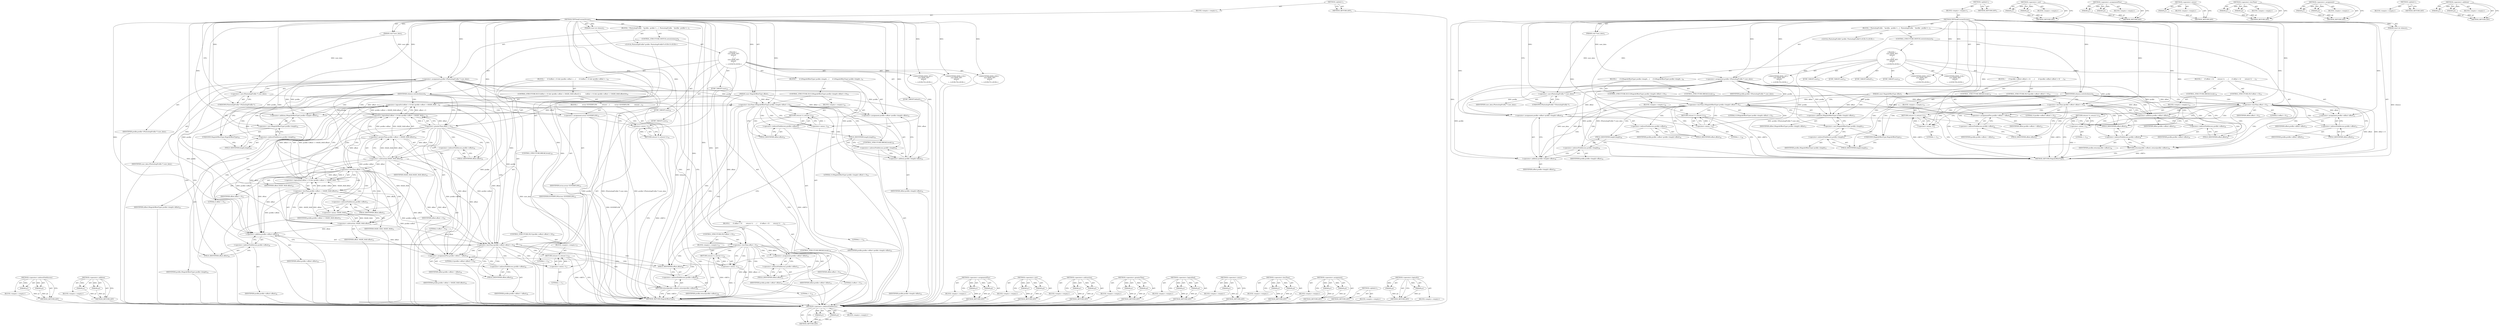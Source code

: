 digraph "&lt;operator&gt;.logicalOr" {
vulnerable_134 [label=<(METHOD,&lt;operator&gt;.indirectFieldAccess)>];
vulnerable_135 [label=<(PARAM,p1)>];
vulnerable_136 [label=<(PARAM,p2)>];
vulnerable_137 [label=<(BLOCK,&lt;empty&gt;,&lt;empty&gt;)>];
vulnerable_138 [label=<(METHOD_RETURN,ANY)>];
vulnerable_6 [label=<(METHOD,&lt;global&gt;)<SUB>1</SUB>>];
vulnerable_7 [label=<(BLOCK,&lt;empty&gt;,&lt;empty&gt;)<SUB>1</SUB>>];
vulnerable_8 [label=<(METHOD,TIFFSeekCustomStream)<SUB>1</SUB>>];
vulnerable_9 [label=<(PARAM,const MagickOffsetType offset)<SUB>1</SUB>>];
vulnerable_10 [label=<(PARAM,const int whence)<SUB>2</SUB>>];
vulnerable_11 [label=<(PARAM,void *user_data)<SUB>2</SUB>>];
vulnerable_12 [label=<(BLOCK,{
  PhotoshopProfile
    *profile;

  profile=(...,{
  PhotoshopProfile
    *profile;

  profile=(...)<SUB>3</SUB>>];
vulnerable_13 [label="<(LOCAL,PhotoshopProfile* profile: PhotoshopProfile*)<SUB>5</SUB>>"];
vulnerable_14 [label=<(&lt;operator&gt;.assignment,profile=(PhotoshopProfile *) user_data)<SUB>7</SUB>>];
vulnerable_15 [label=<(IDENTIFIER,profile,profile=(PhotoshopProfile *) user_data)<SUB>7</SUB>>];
vulnerable_16 [label=<(&lt;operator&gt;.cast,(PhotoshopProfile *) user_data)<SUB>7</SUB>>];
vulnerable_17 [label=<(UNKNOWN,PhotoshopProfile *,PhotoshopProfile *)<SUB>7</SUB>>];
vulnerable_18 [label=<(IDENTIFIER,user_data,(PhotoshopProfile *) user_data)<SUB>7</SUB>>];
vulnerable_19 [label=<(CONTROL_STRUCTURE,SWITCH,switch(whence))<SUB>8</SUB>>];
vulnerable_20 [label=<(IDENTIFIER,whence,switch(whence))<SUB>8</SUB>>];
vulnerable_21 [label="<(BLOCK,{
    case SEEK_SET:
    default:
    {
      i...,{
    case SEEK_SET:
    default:
    {
      i...)<SUB>9</SUB>>"];
vulnerable_22 [label=<(JUMP_TARGET,case)<SUB>10</SUB>>];
vulnerable_23 [label="<(IDENTIFIER,SEEK_SET,{
    case SEEK_SET:
    default:
    {
      i...)<SUB>10</SUB>>"];
vulnerable_24 [label=<(JUMP_TARGET,default)<SUB>11</SUB>>];
vulnerable_25 [label=<(BLOCK,{
      if (offset &lt; 0)
        return(-1);
   ...,{
      if (offset &lt; 0)
        return(-1);
   ...)<SUB>12</SUB>>];
vulnerable_26 [label=<(CONTROL_STRUCTURE,IF,if (offset &lt; 0))<SUB>13</SUB>>];
vulnerable_27 [label=<(&lt;operator&gt;.lessThan,offset &lt; 0)<SUB>13</SUB>>];
vulnerable_28 [label=<(IDENTIFIER,offset,offset &lt; 0)<SUB>13</SUB>>];
vulnerable_29 [label=<(LITERAL,0,offset &lt; 0)<SUB>13</SUB>>];
vulnerable_30 [label=<(BLOCK,&lt;empty&gt;,&lt;empty&gt;)<SUB>14</SUB>>];
vulnerable_31 [label=<(RETURN,return(-1);,return(-1);)<SUB>14</SUB>>];
vulnerable_32 [label=<(&lt;operator&gt;.minus,-1)<SUB>14</SUB>>];
vulnerable_33 [label=<(LITERAL,1,-1)<SUB>14</SUB>>];
vulnerable_34 [label=<(&lt;operator&gt;.assignment,profile-&gt;offset=offset)<SUB>15</SUB>>];
vulnerable_35 [label=<(&lt;operator&gt;.indirectFieldAccess,profile-&gt;offset)<SUB>15</SUB>>];
vulnerable_36 [label=<(IDENTIFIER,profile,profile-&gt;offset=offset)<SUB>15</SUB>>];
vulnerable_37 [label=<(FIELD_IDENTIFIER,offset,offset)<SUB>15</SUB>>];
vulnerable_38 [label=<(IDENTIFIER,offset,profile-&gt;offset=offset)<SUB>15</SUB>>];
vulnerable_39 [label=<(CONTROL_STRUCTURE,BREAK,break;)<SUB>16</SUB>>];
vulnerable_40 [label=<(JUMP_TARGET,case)<SUB>18</SUB>>];
vulnerable_41 [label="<(IDENTIFIER,SEEK_CUR,{
    case SEEK_SET:
    default:
    {
      i...)<SUB>18</SUB>>"];
vulnerable_42 [label=<(BLOCK,{
       if ((profile-&gt;offset+offset) &lt; 0)
    ...,{
       if ((profile-&gt;offset+offset) &lt; 0)
    ...)<SUB>19</SUB>>];
vulnerable_43 [label=<(CONTROL_STRUCTURE,IF,if ((profile-&gt;offset+offset) &lt; 0))<SUB>20</SUB>>];
vulnerable_44 [label=<(&lt;operator&gt;.lessThan,(profile-&gt;offset+offset) &lt; 0)<SUB>20</SUB>>];
vulnerable_45 [label=<(&lt;operator&gt;.addition,profile-&gt;offset+offset)<SUB>20</SUB>>];
vulnerable_46 [label=<(&lt;operator&gt;.indirectFieldAccess,profile-&gt;offset)<SUB>20</SUB>>];
vulnerable_47 [label=<(IDENTIFIER,profile,profile-&gt;offset+offset)<SUB>20</SUB>>];
vulnerable_48 [label=<(FIELD_IDENTIFIER,offset,offset)<SUB>20</SUB>>];
vulnerable_49 [label=<(IDENTIFIER,offset,profile-&gt;offset+offset)<SUB>20</SUB>>];
vulnerable_50 [label=<(LITERAL,0,(profile-&gt;offset+offset) &lt; 0)<SUB>20</SUB>>];
vulnerable_51 [label=<(BLOCK,&lt;empty&gt;,&lt;empty&gt;)<SUB>21</SUB>>];
vulnerable_52 [label=<(RETURN,return(-1);,return(-1);)<SUB>21</SUB>>];
vulnerable_53 [label=<(&lt;operator&gt;.minus,-1)<SUB>21</SUB>>];
vulnerable_54 [label=<(LITERAL,1,-1)<SUB>21</SUB>>];
vulnerable_55 [label=<(&lt;operator&gt;.assignmentPlus,profile-&gt;offset+=offset)<SUB>22</SUB>>];
vulnerable_56 [label=<(&lt;operator&gt;.indirectFieldAccess,profile-&gt;offset)<SUB>22</SUB>>];
vulnerable_57 [label=<(IDENTIFIER,profile,profile-&gt;offset+=offset)<SUB>22</SUB>>];
vulnerable_58 [label=<(FIELD_IDENTIFIER,offset,offset)<SUB>22</SUB>>];
vulnerable_59 [label=<(IDENTIFIER,offset,profile-&gt;offset+=offset)<SUB>22</SUB>>];
vulnerable_60 [label=<(CONTROL_STRUCTURE,BREAK,break;)<SUB>23</SUB>>];
vulnerable_61 [label=<(JUMP_TARGET,case)<SUB>25</SUB>>];
vulnerable_62 [label="<(IDENTIFIER,SEEK_END,{
    case SEEK_SET:
    default:
    {
      i...)<SUB>25</SUB>>"];
vulnerable_63 [label=<(BLOCK,{
      if (((MagickOffsetType) profile-&gt;length...,{
      if (((MagickOffsetType) profile-&gt;length...)<SUB>26</SUB>>];
vulnerable_64 [label=<(CONTROL_STRUCTURE,IF,if (((MagickOffsetType) profile-&gt;length+offset) &lt; 0))<SUB>27</SUB>>];
vulnerable_65 [label=<(&lt;operator&gt;.lessThan,((MagickOffsetType) profile-&gt;length+offset) &lt; 0)<SUB>27</SUB>>];
vulnerable_66 [label=<(&lt;operator&gt;.addition,(MagickOffsetType) profile-&gt;length+offset)<SUB>27</SUB>>];
vulnerable_67 [label=<(&lt;operator&gt;.cast,(MagickOffsetType) profile-&gt;length)<SUB>27</SUB>>];
vulnerable_68 [label=<(UNKNOWN,MagickOffsetType,MagickOffsetType)<SUB>27</SUB>>];
vulnerable_69 [label=<(&lt;operator&gt;.indirectFieldAccess,profile-&gt;length)<SUB>27</SUB>>];
vulnerable_70 [label=<(IDENTIFIER,profile,(MagickOffsetType) profile-&gt;length)<SUB>27</SUB>>];
vulnerable_71 [label=<(FIELD_IDENTIFIER,length,length)<SUB>27</SUB>>];
vulnerable_72 [label=<(IDENTIFIER,offset,(MagickOffsetType) profile-&gt;length+offset)<SUB>27</SUB>>];
vulnerable_73 [label=<(LITERAL,0,((MagickOffsetType) profile-&gt;length+offset) &lt; 0)<SUB>27</SUB>>];
vulnerable_74 [label=<(BLOCK,&lt;empty&gt;,&lt;empty&gt;)<SUB>28</SUB>>];
vulnerable_75 [label=<(RETURN,return(-1);,return(-1);)<SUB>28</SUB>>];
vulnerable_76 [label=<(&lt;operator&gt;.minus,-1)<SUB>28</SUB>>];
vulnerable_77 [label=<(LITERAL,1,-1)<SUB>28</SUB>>];
vulnerable_78 [label=<(&lt;operator&gt;.assignment,profile-&gt;offset=profile-&gt;length+offset)<SUB>29</SUB>>];
vulnerable_79 [label=<(&lt;operator&gt;.indirectFieldAccess,profile-&gt;offset)<SUB>29</SUB>>];
vulnerable_80 [label=<(IDENTIFIER,profile,profile-&gt;offset=profile-&gt;length+offset)<SUB>29</SUB>>];
vulnerable_81 [label=<(FIELD_IDENTIFIER,offset,offset)<SUB>29</SUB>>];
vulnerable_82 [label=<(&lt;operator&gt;.addition,profile-&gt;length+offset)<SUB>29</SUB>>];
vulnerable_83 [label=<(&lt;operator&gt;.indirectFieldAccess,profile-&gt;length)<SUB>29</SUB>>];
vulnerable_84 [label=<(IDENTIFIER,profile,profile-&gt;length+offset)<SUB>29</SUB>>];
vulnerable_85 [label=<(FIELD_IDENTIFIER,length,length)<SUB>29</SUB>>];
vulnerable_86 [label=<(IDENTIFIER,offset,profile-&gt;length+offset)<SUB>29</SUB>>];
vulnerable_87 [label=<(CONTROL_STRUCTURE,BREAK,break;)<SUB>30</SUB>>];
vulnerable_88 [label=<(RETURN,return(profile-&gt;offset);,return(profile-&gt;offset);)<SUB>34</SUB>>];
vulnerable_89 [label=<(&lt;operator&gt;.indirectFieldAccess,profile-&gt;offset)<SUB>34</SUB>>];
vulnerable_90 [label=<(IDENTIFIER,profile,return(profile-&gt;offset);)<SUB>34</SUB>>];
vulnerable_91 [label=<(FIELD_IDENTIFIER,offset,offset)<SUB>34</SUB>>];
vulnerable_92 [label=<(METHOD_RETURN,MagickOffsetType)<SUB>1</SUB>>];
vulnerable_94 [label=<(METHOD_RETURN,ANY)<SUB>1</SUB>>];
vulnerable_120 [label=<(METHOD,&lt;operator&gt;.cast)>];
vulnerable_121 [label=<(PARAM,p1)>];
vulnerable_122 [label=<(PARAM,p2)>];
vulnerable_123 [label=<(BLOCK,&lt;empty&gt;,&lt;empty&gt;)>];
vulnerable_124 [label=<(METHOD_RETURN,ANY)>];
vulnerable_144 [label=<(METHOD,&lt;operator&gt;.assignmentPlus)>];
vulnerable_145 [label=<(PARAM,p1)>];
vulnerable_146 [label=<(PARAM,p2)>];
vulnerable_147 [label=<(BLOCK,&lt;empty&gt;,&lt;empty&gt;)>];
vulnerable_148 [label=<(METHOD_RETURN,ANY)>];
vulnerable_130 [label=<(METHOD,&lt;operator&gt;.minus)>];
vulnerable_131 [label=<(PARAM,p1)>];
vulnerable_132 [label=<(BLOCK,&lt;empty&gt;,&lt;empty&gt;)>];
vulnerable_133 [label=<(METHOD_RETURN,ANY)>];
vulnerable_125 [label=<(METHOD,&lt;operator&gt;.lessThan)>];
vulnerable_126 [label=<(PARAM,p1)>];
vulnerable_127 [label=<(PARAM,p2)>];
vulnerable_128 [label=<(BLOCK,&lt;empty&gt;,&lt;empty&gt;)>];
vulnerable_129 [label=<(METHOD_RETURN,ANY)>];
vulnerable_115 [label=<(METHOD,&lt;operator&gt;.assignment)>];
vulnerable_116 [label=<(PARAM,p1)>];
vulnerable_117 [label=<(PARAM,p2)>];
vulnerable_118 [label=<(BLOCK,&lt;empty&gt;,&lt;empty&gt;)>];
vulnerable_119 [label=<(METHOD_RETURN,ANY)>];
vulnerable_109 [label=<(METHOD,&lt;global&gt;)<SUB>1</SUB>>];
vulnerable_110 [label=<(BLOCK,&lt;empty&gt;,&lt;empty&gt;)>];
vulnerable_111 [label=<(METHOD_RETURN,ANY)>];
vulnerable_139 [label=<(METHOD,&lt;operator&gt;.addition)>];
vulnerable_140 [label=<(PARAM,p1)>];
vulnerable_141 [label=<(PARAM,p2)>];
vulnerable_142 [label=<(BLOCK,&lt;empty&gt;,&lt;empty&gt;)>];
vulnerable_143 [label=<(METHOD_RETURN,ANY)>];
fixed_166 [label=<(METHOD,&lt;operator&gt;.indirectFieldAccess)>];
fixed_167 [label=<(PARAM,p1)>];
fixed_168 [label=<(PARAM,p2)>];
fixed_169 [label=<(BLOCK,&lt;empty&gt;,&lt;empty&gt;)>];
fixed_170 [label=<(METHOD_RETURN,ANY)>];
fixed_191 [label=<(METHOD,&lt;operator&gt;.addition)>];
fixed_192 [label=<(PARAM,p1)>];
fixed_193 [label=<(PARAM,p2)>];
fixed_194 [label=<(BLOCK,&lt;empty&gt;,&lt;empty&gt;)>];
fixed_195 [label=<(METHOD_RETURN,ANY)>];
fixed_6 [label=<(METHOD,&lt;global&gt;)<SUB>1</SUB>>];
fixed_7 [label=<(BLOCK,&lt;empty&gt;,&lt;empty&gt;)<SUB>1</SUB>>];
fixed_8 [label=<(METHOD,TIFFSeekCustomStream)<SUB>1</SUB>>];
fixed_9 [label=<(PARAM,const MagickOffsetType offset)<SUB>1</SUB>>];
fixed_10 [label=<(PARAM,const int whence)<SUB>2</SUB>>];
fixed_11 [label=<(PARAM,void *user_data)<SUB>2</SUB>>];
fixed_12 [label=<(BLOCK,{
  PhotoshopProfile
    *profile;

  profile=(...,{
  PhotoshopProfile
    *profile;

  profile=(...)<SUB>3</SUB>>];
fixed_13 [label="<(LOCAL,PhotoshopProfile* profile: PhotoshopProfile*)<SUB>5</SUB>>"];
fixed_14 [label=<(&lt;operator&gt;.assignment,profile=(PhotoshopProfile *) user_data)<SUB>7</SUB>>];
fixed_15 [label=<(IDENTIFIER,profile,profile=(PhotoshopProfile *) user_data)<SUB>7</SUB>>];
fixed_16 [label=<(&lt;operator&gt;.cast,(PhotoshopProfile *) user_data)<SUB>7</SUB>>];
fixed_17 [label=<(UNKNOWN,PhotoshopProfile *,PhotoshopProfile *)<SUB>7</SUB>>];
fixed_18 [label=<(IDENTIFIER,user_data,(PhotoshopProfile *) user_data)<SUB>7</SUB>>];
fixed_19 [label=<(CONTROL_STRUCTURE,SWITCH,switch(whence))<SUB>8</SUB>>];
fixed_20 [label=<(IDENTIFIER,whence,switch(whence))<SUB>8</SUB>>];
fixed_21 [label="<(BLOCK,{
    case SEEK_SET:
    default:
    {
      i...,{
    case SEEK_SET:
    default:
    {
      i...)<SUB>9</SUB>>"];
fixed_22 [label=<(JUMP_TARGET,case)<SUB>10</SUB>>];
fixed_23 [label="<(IDENTIFIER,SEEK_SET,{
    case SEEK_SET:
    default:
    {
      i...)<SUB>10</SUB>>"];
fixed_24 [label=<(JUMP_TARGET,default)<SUB>11</SUB>>];
fixed_25 [label=<(BLOCK,{
      if (offset &lt; 0)
        return(-1);
   ...,{
      if (offset &lt; 0)
        return(-1);
   ...)<SUB>12</SUB>>];
fixed_26 [label=<(CONTROL_STRUCTURE,IF,if (offset &lt; 0))<SUB>13</SUB>>];
fixed_27 [label=<(&lt;operator&gt;.lessThan,offset &lt; 0)<SUB>13</SUB>>];
fixed_28 [label=<(IDENTIFIER,offset,offset &lt; 0)<SUB>13</SUB>>];
fixed_29 [label=<(LITERAL,0,offset &lt; 0)<SUB>13</SUB>>];
fixed_30 [label=<(BLOCK,&lt;empty&gt;,&lt;empty&gt;)<SUB>14</SUB>>];
fixed_31 [label=<(RETURN,return(-1);,return(-1);)<SUB>14</SUB>>];
fixed_32 [label=<(&lt;operator&gt;.minus,-1)<SUB>14</SUB>>];
fixed_33 [label=<(LITERAL,1,-1)<SUB>14</SUB>>];
fixed_34 [label=<(&lt;operator&gt;.assignment,profile-&gt;offset=offset)<SUB>15</SUB>>];
fixed_35 [label=<(&lt;operator&gt;.indirectFieldAccess,profile-&gt;offset)<SUB>15</SUB>>];
fixed_36 [label=<(IDENTIFIER,profile,profile-&gt;offset=offset)<SUB>15</SUB>>];
fixed_37 [label=<(FIELD_IDENTIFIER,offset,offset)<SUB>15</SUB>>];
fixed_38 [label=<(IDENTIFIER,offset,profile-&gt;offset=offset)<SUB>15</SUB>>];
fixed_39 [label=<(CONTROL_STRUCTURE,BREAK,break;)<SUB>16</SUB>>];
fixed_40 [label=<(JUMP_TARGET,case)<SUB>18</SUB>>];
fixed_41 [label="<(IDENTIFIER,SEEK_CUR,{
    case SEEK_SET:
    default:
    {
      i...)<SUB>18</SUB>>"];
fixed_42 [label=<(BLOCK,{
      if (((offset &gt; 0) &amp;&amp; (profile-&gt;offset &gt;...,{
      if (((offset &gt; 0) &amp;&amp; (profile-&gt;offset &gt;...)<SUB>19</SUB>>];
fixed_43 [label=<(CONTROL_STRUCTURE,IF,if (((offset &gt; 0) &amp;&amp; (profile-&gt;offset &gt; (SSIZE_MAX-offset))) ||
          ((offset &lt; 0) &amp;&amp; (profile-&gt;offset &lt; (-SSIZE_MAX-offset)))))<SUB>20</SUB>>];
fixed_44 [label=<(&lt;operator&gt;.logicalOr,((offset &gt; 0) &amp;&amp; (profile-&gt;offset &gt; (SSIZE_MAX-...)<SUB>20</SUB>>];
fixed_45 [label=<(&lt;operator&gt;.logicalAnd,(offset &gt; 0) &amp;&amp; (profile-&gt;offset &gt; (SSIZE_MAX-o...)<SUB>20</SUB>>];
fixed_46 [label=<(&lt;operator&gt;.greaterThan,offset &gt; 0)<SUB>20</SUB>>];
fixed_47 [label=<(IDENTIFIER,offset,offset &gt; 0)<SUB>20</SUB>>];
fixed_48 [label=<(LITERAL,0,offset &gt; 0)<SUB>20</SUB>>];
fixed_49 [label=<(&lt;operator&gt;.greaterThan,profile-&gt;offset &gt; (SSIZE_MAX-offset))<SUB>20</SUB>>];
fixed_50 [label=<(&lt;operator&gt;.indirectFieldAccess,profile-&gt;offset)<SUB>20</SUB>>];
fixed_51 [label=<(IDENTIFIER,profile,profile-&gt;offset &gt; (SSIZE_MAX-offset))<SUB>20</SUB>>];
fixed_52 [label=<(FIELD_IDENTIFIER,offset,offset)<SUB>20</SUB>>];
fixed_53 [label=<(&lt;operator&gt;.subtraction,SSIZE_MAX-offset)<SUB>20</SUB>>];
fixed_54 [label=<(IDENTIFIER,SSIZE_MAX,SSIZE_MAX-offset)<SUB>20</SUB>>];
fixed_55 [label=<(IDENTIFIER,offset,SSIZE_MAX-offset)<SUB>20</SUB>>];
fixed_56 [label=<(&lt;operator&gt;.logicalAnd,(offset &lt; 0) &amp;&amp; (profile-&gt;offset &lt; (-SSIZE_MAX-...)<SUB>21</SUB>>];
fixed_57 [label=<(&lt;operator&gt;.lessThan,offset &lt; 0)<SUB>21</SUB>>];
fixed_58 [label=<(IDENTIFIER,offset,offset &lt; 0)<SUB>21</SUB>>];
fixed_59 [label=<(LITERAL,0,offset &lt; 0)<SUB>21</SUB>>];
fixed_60 [label=<(&lt;operator&gt;.lessThan,profile-&gt;offset &lt; (-SSIZE_MAX-offset))<SUB>21</SUB>>];
fixed_61 [label=<(&lt;operator&gt;.indirectFieldAccess,profile-&gt;offset)<SUB>21</SUB>>];
fixed_62 [label=<(IDENTIFIER,profile,profile-&gt;offset &lt; (-SSIZE_MAX-offset))<SUB>21</SUB>>];
fixed_63 [label=<(FIELD_IDENTIFIER,offset,offset)<SUB>21</SUB>>];
fixed_64 [label=<(&lt;operator&gt;.subtraction,-SSIZE_MAX-offset)<SUB>21</SUB>>];
fixed_65 [label=<(&lt;operator&gt;.minus,-SSIZE_MAX)<SUB>21</SUB>>];
fixed_66 [label=<(IDENTIFIER,SSIZE_MAX,-SSIZE_MAX)<SUB>21</SUB>>];
fixed_67 [label=<(IDENTIFIER,offset,-SSIZE_MAX-offset)<SUB>21</SUB>>];
fixed_68 [label=<(BLOCK,{
          errno=EOVERFLOW;
          return(-...,{
          errno=EOVERFLOW;
          return(-...)<SUB>22</SUB>>];
fixed_69 [label=<(&lt;operator&gt;.assignment,errno=EOVERFLOW)<SUB>23</SUB>>];
fixed_70 [label=<(IDENTIFIER,errno,errno=EOVERFLOW)<SUB>23</SUB>>];
fixed_71 [label=<(IDENTIFIER,EOVERFLOW,errno=EOVERFLOW)<SUB>23</SUB>>];
fixed_72 [label=<(RETURN,return(-1);,return(-1);)<SUB>24</SUB>>];
fixed_73 [label=<(&lt;operator&gt;.minus,-1)<SUB>24</SUB>>];
fixed_74 [label=<(LITERAL,1,-1)<SUB>24</SUB>>];
fixed_75 [label=<(CONTROL_STRUCTURE,IF,if ((profile-&gt;offset+offset) &lt; 0))<SUB>26</SUB>>];
fixed_76 [label=<(&lt;operator&gt;.lessThan,(profile-&gt;offset+offset) &lt; 0)<SUB>26</SUB>>];
fixed_77 [label=<(&lt;operator&gt;.addition,profile-&gt;offset+offset)<SUB>26</SUB>>];
fixed_78 [label=<(&lt;operator&gt;.indirectFieldAccess,profile-&gt;offset)<SUB>26</SUB>>];
fixed_79 [label=<(IDENTIFIER,profile,profile-&gt;offset+offset)<SUB>26</SUB>>];
fixed_80 [label=<(FIELD_IDENTIFIER,offset,offset)<SUB>26</SUB>>];
fixed_81 [label=<(IDENTIFIER,offset,profile-&gt;offset+offset)<SUB>26</SUB>>];
fixed_82 [label=<(LITERAL,0,(profile-&gt;offset+offset) &lt; 0)<SUB>26</SUB>>];
fixed_83 [label=<(BLOCK,&lt;empty&gt;,&lt;empty&gt;)<SUB>27</SUB>>];
fixed_84 [label=<(RETURN,return(-1);,return(-1);)<SUB>27</SUB>>];
fixed_85 [label=<(&lt;operator&gt;.minus,-1)<SUB>27</SUB>>];
fixed_86 [label=<(LITERAL,1,-1)<SUB>27</SUB>>];
fixed_87 [label=<(&lt;operator&gt;.assignmentPlus,profile-&gt;offset+=offset)<SUB>28</SUB>>];
fixed_88 [label=<(&lt;operator&gt;.indirectFieldAccess,profile-&gt;offset)<SUB>28</SUB>>];
fixed_89 [label=<(IDENTIFIER,profile,profile-&gt;offset+=offset)<SUB>28</SUB>>];
fixed_90 [label=<(FIELD_IDENTIFIER,offset,offset)<SUB>28</SUB>>];
fixed_91 [label=<(IDENTIFIER,offset,profile-&gt;offset+=offset)<SUB>28</SUB>>];
fixed_92 [label=<(CONTROL_STRUCTURE,BREAK,break;)<SUB>29</SUB>>];
fixed_93 [label=<(JUMP_TARGET,case)<SUB>31</SUB>>];
fixed_94 [label="<(IDENTIFIER,SEEK_END,{
    case SEEK_SET:
    default:
    {
      i...)<SUB>31</SUB>>"];
fixed_95 [label=<(BLOCK,{
      if (((MagickOffsetType) profile-&gt;length...,{
      if (((MagickOffsetType) profile-&gt;length...)<SUB>32</SUB>>];
fixed_96 [label=<(CONTROL_STRUCTURE,IF,if (((MagickOffsetType) profile-&gt;length+offset) &lt; 0))<SUB>33</SUB>>];
fixed_97 [label=<(&lt;operator&gt;.lessThan,((MagickOffsetType) profile-&gt;length+offset) &lt; 0)<SUB>33</SUB>>];
fixed_98 [label=<(&lt;operator&gt;.addition,(MagickOffsetType) profile-&gt;length+offset)<SUB>33</SUB>>];
fixed_99 [label=<(&lt;operator&gt;.cast,(MagickOffsetType) profile-&gt;length)<SUB>33</SUB>>];
fixed_100 [label=<(UNKNOWN,MagickOffsetType,MagickOffsetType)<SUB>33</SUB>>];
fixed_101 [label=<(&lt;operator&gt;.indirectFieldAccess,profile-&gt;length)<SUB>33</SUB>>];
fixed_102 [label=<(IDENTIFIER,profile,(MagickOffsetType) profile-&gt;length)<SUB>33</SUB>>];
fixed_103 [label=<(FIELD_IDENTIFIER,length,length)<SUB>33</SUB>>];
fixed_104 [label=<(IDENTIFIER,offset,(MagickOffsetType) profile-&gt;length+offset)<SUB>33</SUB>>];
fixed_105 [label=<(LITERAL,0,((MagickOffsetType) profile-&gt;length+offset) &lt; 0)<SUB>33</SUB>>];
fixed_106 [label=<(BLOCK,&lt;empty&gt;,&lt;empty&gt;)<SUB>34</SUB>>];
fixed_107 [label=<(RETURN,return(-1);,return(-1);)<SUB>34</SUB>>];
fixed_108 [label=<(&lt;operator&gt;.minus,-1)<SUB>34</SUB>>];
fixed_109 [label=<(LITERAL,1,-1)<SUB>34</SUB>>];
fixed_110 [label=<(&lt;operator&gt;.assignment,profile-&gt;offset=profile-&gt;length+offset)<SUB>35</SUB>>];
fixed_111 [label=<(&lt;operator&gt;.indirectFieldAccess,profile-&gt;offset)<SUB>35</SUB>>];
fixed_112 [label=<(IDENTIFIER,profile,profile-&gt;offset=profile-&gt;length+offset)<SUB>35</SUB>>];
fixed_113 [label=<(FIELD_IDENTIFIER,offset,offset)<SUB>35</SUB>>];
fixed_114 [label=<(&lt;operator&gt;.addition,profile-&gt;length+offset)<SUB>35</SUB>>];
fixed_115 [label=<(&lt;operator&gt;.indirectFieldAccess,profile-&gt;length)<SUB>35</SUB>>];
fixed_116 [label=<(IDENTIFIER,profile,profile-&gt;length+offset)<SUB>35</SUB>>];
fixed_117 [label=<(FIELD_IDENTIFIER,length,length)<SUB>35</SUB>>];
fixed_118 [label=<(IDENTIFIER,offset,profile-&gt;length+offset)<SUB>35</SUB>>];
fixed_119 [label=<(CONTROL_STRUCTURE,BREAK,break;)<SUB>36</SUB>>];
fixed_120 [label=<(RETURN,return(profile-&gt;offset);,return(profile-&gt;offset);)<SUB>40</SUB>>];
fixed_121 [label=<(&lt;operator&gt;.indirectFieldAccess,profile-&gt;offset)<SUB>40</SUB>>];
fixed_122 [label=<(IDENTIFIER,profile,return(profile-&gt;offset);)<SUB>40</SUB>>];
fixed_123 [label=<(FIELD_IDENTIFIER,offset,offset)<SUB>40</SUB>>];
fixed_124 [label=<(METHOD_RETURN,MagickOffsetType)<SUB>1</SUB>>];
fixed_126 [label=<(METHOD_RETURN,ANY)<SUB>1</SUB>>];
fixed_196 [label=<(METHOD,&lt;operator&gt;.assignmentPlus)>];
fixed_197 [label=<(PARAM,p1)>];
fixed_198 [label=<(PARAM,p2)>];
fixed_199 [label=<(BLOCK,&lt;empty&gt;,&lt;empty&gt;)>];
fixed_200 [label=<(METHOD_RETURN,ANY)>];
fixed_152 [label=<(METHOD,&lt;operator&gt;.cast)>];
fixed_153 [label=<(PARAM,p1)>];
fixed_154 [label=<(PARAM,p2)>];
fixed_155 [label=<(BLOCK,&lt;empty&gt;,&lt;empty&gt;)>];
fixed_156 [label=<(METHOD_RETURN,ANY)>];
fixed_186 [label=<(METHOD,&lt;operator&gt;.subtraction)>];
fixed_187 [label=<(PARAM,p1)>];
fixed_188 [label=<(PARAM,p2)>];
fixed_189 [label=<(BLOCK,&lt;empty&gt;,&lt;empty&gt;)>];
fixed_190 [label=<(METHOD_RETURN,ANY)>];
fixed_181 [label=<(METHOD,&lt;operator&gt;.greaterThan)>];
fixed_182 [label=<(PARAM,p1)>];
fixed_183 [label=<(PARAM,p2)>];
fixed_184 [label=<(BLOCK,&lt;empty&gt;,&lt;empty&gt;)>];
fixed_185 [label=<(METHOD_RETURN,ANY)>];
fixed_176 [label=<(METHOD,&lt;operator&gt;.logicalAnd)>];
fixed_177 [label=<(PARAM,p1)>];
fixed_178 [label=<(PARAM,p2)>];
fixed_179 [label=<(BLOCK,&lt;empty&gt;,&lt;empty&gt;)>];
fixed_180 [label=<(METHOD_RETURN,ANY)>];
fixed_162 [label=<(METHOD,&lt;operator&gt;.minus)>];
fixed_163 [label=<(PARAM,p1)>];
fixed_164 [label=<(BLOCK,&lt;empty&gt;,&lt;empty&gt;)>];
fixed_165 [label=<(METHOD_RETURN,ANY)>];
fixed_157 [label=<(METHOD,&lt;operator&gt;.lessThan)>];
fixed_158 [label=<(PARAM,p1)>];
fixed_159 [label=<(PARAM,p2)>];
fixed_160 [label=<(BLOCK,&lt;empty&gt;,&lt;empty&gt;)>];
fixed_161 [label=<(METHOD_RETURN,ANY)>];
fixed_147 [label=<(METHOD,&lt;operator&gt;.assignment)>];
fixed_148 [label=<(PARAM,p1)>];
fixed_149 [label=<(PARAM,p2)>];
fixed_150 [label=<(BLOCK,&lt;empty&gt;,&lt;empty&gt;)>];
fixed_151 [label=<(METHOD_RETURN,ANY)>];
fixed_141 [label=<(METHOD,&lt;global&gt;)<SUB>1</SUB>>];
fixed_142 [label=<(BLOCK,&lt;empty&gt;,&lt;empty&gt;)>];
fixed_143 [label=<(METHOD_RETURN,ANY)>];
fixed_171 [label=<(METHOD,&lt;operator&gt;.logicalOr)>];
fixed_172 [label=<(PARAM,p1)>];
fixed_173 [label=<(PARAM,p2)>];
fixed_174 [label=<(BLOCK,&lt;empty&gt;,&lt;empty&gt;)>];
fixed_175 [label=<(METHOD_RETURN,ANY)>];
vulnerable_134 -> vulnerable_135  [key=0, label="AST: "];
vulnerable_134 -> vulnerable_135  [key=1, label="DDG: "];
vulnerable_134 -> vulnerable_137  [key=0, label="AST: "];
vulnerable_134 -> vulnerable_136  [key=0, label="AST: "];
vulnerable_134 -> vulnerable_136  [key=1, label="DDG: "];
vulnerable_134 -> vulnerable_138  [key=0, label="AST: "];
vulnerable_134 -> vulnerable_138  [key=1, label="CFG: "];
vulnerable_135 -> vulnerable_138  [key=0, label="DDG: p1"];
vulnerable_136 -> vulnerable_138  [key=0, label="DDG: p2"];
vulnerable_6 -> vulnerable_7  [key=0, label="AST: "];
vulnerable_6 -> vulnerable_94  [key=0, label="AST: "];
vulnerable_6 -> vulnerable_94  [key=1, label="CFG: "];
vulnerable_7 -> vulnerable_8  [key=0, label="AST: "];
vulnerable_8 -> vulnerable_9  [key=0, label="AST: "];
vulnerable_8 -> vulnerable_9  [key=1, label="DDG: "];
vulnerable_8 -> vulnerable_10  [key=0, label="AST: "];
vulnerable_8 -> vulnerable_10  [key=1, label="DDG: "];
vulnerable_8 -> vulnerable_11  [key=0, label="AST: "];
vulnerable_8 -> vulnerable_11  [key=1, label="DDG: "];
vulnerable_8 -> vulnerable_12  [key=0, label="AST: "];
vulnerable_8 -> vulnerable_92  [key=0, label="AST: "];
vulnerable_8 -> vulnerable_17  [key=0, label="CFG: "];
vulnerable_8 -> vulnerable_14  [key=0, label="DDG: "];
vulnerable_8 -> vulnerable_20  [key=0, label="DDG: "];
vulnerable_8 -> vulnerable_16  [key=0, label="DDG: "];
vulnerable_8 -> vulnerable_23  [key=0, label="DDG: "];
vulnerable_8 -> vulnerable_41  [key=0, label="DDG: "];
vulnerable_8 -> vulnerable_62  [key=0, label="DDG: "];
vulnerable_8 -> vulnerable_34  [key=0, label="DDG: "];
vulnerable_8 -> vulnerable_55  [key=0, label="DDG: "];
vulnerable_8 -> vulnerable_78  [key=0, label="DDG: "];
vulnerable_8 -> vulnerable_27  [key=0, label="DDG: "];
vulnerable_8 -> vulnerable_44  [key=0, label="DDG: "];
vulnerable_8 -> vulnerable_65  [key=0, label="DDG: "];
vulnerable_8 -> vulnerable_82  [key=0, label="DDG: "];
vulnerable_8 -> vulnerable_45  [key=0, label="DDG: "];
vulnerable_8 -> vulnerable_66  [key=0, label="DDG: "];
vulnerable_8 -> vulnerable_32  [key=0, label="DDG: "];
vulnerable_8 -> vulnerable_53  [key=0, label="DDG: "];
vulnerable_8 -> vulnerable_76  [key=0, label="DDG: "];
vulnerable_9 -> vulnerable_55  [key=0, label="DDG: offset"];
vulnerable_9 -> vulnerable_78  [key=0, label="DDG: offset"];
vulnerable_9 -> vulnerable_27  [key=0, label="DDG: offset"];
vulnerable_9 -> vulnerable_44  [key=0, label="DDG: offset"];
vulnerable_9 -> vulnerable_65  [key=0, label="DDG: offset"];
vulnerable_9 -> vulnerable_82  [key=0, label="DDG: offset"];
vulnerable_9 -> vulnerable_45  [key=0, label="DDG: offset"];
vulnerable_9 -> vulnerable_66  [key=0, label="DDG: offset"];
vulnerable_10 -> vulnerable_92  [key=0, label="DDG: whence"];
vulnerable_11 -> vulnerable_14  [key=0, label="DDG: user_data"];
vulnerable_11 -> vulnerable_16  [key=0, label="DDG: user_data"];
vulnerable_12 -> vulnerable_13  [key=0, label="AST: "];
vulnerable_12 -> vulnerable_14  [key=0, label="AST: "];
vulnerable_12 -> vulnerable_19  [key=0, label="AST: "];
vulnerable_12 -> vulnerable_88  [key=0, label="AST: "];
vulnerable_14 -> vulnerable_15  [key=0, label="AST: "];
vulnerable_14 -> vulnerable_16  [key=0, label="AST: "];
vulnerable_14 -> vulnerable_20  [key=0, label="CFG: "];
vulnerable_14 -> vulnerable_92  [key=0, label="DDG: profile"];
vulnerable_14 -> vulnerable_92  [key=1, label="DDG: (PhotoshopProfile *) user_data"];
vulnerable_14 -> vulnerable_92  [key=2, label="DDG: profile=(PhotoshopProfile *) user_data"];
vulnerable_14 -> vulnerable_78  [key=0, label="DDG: profile"];
vulnerable_14 -> vulnerable_55  [key=0, label="DDG: profile"];
vulnerable_14 -> vulnerable_44  [key=0, label="DDG: profile"];
vulnerable_14 -> vulnerable_65  [key=0, label="DDG: profile"];
vulnerable_14 -> vulnerable_82  [key=0, label="DDG: profile"];
vulnerable_14 -> vulnerable_45  [key=0, label="DDG: profile"];
vulnerable_14 -> vulnerable_66  [key=0, label="DDG: profile"];
vulnerable_14 -> vulnerable_67  [key=0, label="DDG: profile"];
vulnerable_16 -> vulnerable_17  [key=0, label="AST: "];
vulnerable_16 -> vulnerable_18  [key=0, label="AST: "];
vulnerable_16 -> vulnerable_14  [key=0, label="CFG: "];
vulnerable_16 -> vulnerable_92  [key=0, label="DDG: user_data"];
vulnerable_17 -> vulnerable_16  [key=0, label="CFG: "];
vulnerable_19 -> vulnerable_20  [key=0, label="AST: "];
vulnerable_19 -> vulnerable_21  [key=0, label="AST: "];
vulnerable_20 -> vulnerable_27  [key=0, label="CFG: "];
vulnerable_20 -> vulnerable_27  [key=1, label="CDG: "];
vulnerable_20 -> vulnerable_48  [key=0, label="CFG: "];
vulnerable_20 -> vulnerable_48  [key=1, label="CDG: "];
vulnerable_20 -> vulnerable_68  [key=0, label="CFG: "];
vulnerable_20 -> vulnerable_68  [key=1, label="CDG: "];
vulnerable_20 -> vulnerable_66  [key=0, label="CDG: "];
vulnerable_20 -> vulnerable_46  [key=0, label="CDG: "];
vulnerable_20 -> vulnerable_69  [key=0, label="CDG: "];
vulnerable_20 -> vulnerable_67  [key=0, label="CDG: "];
vulnerable_20 -> vulnerable_45  [key=0, label="CDG: "];
vulnerable_20 -> vulnerable_65  [key=0, label="CDG: "];
vulnerable_20 -> vulnerable_44  [key=0, label="CDG: "];
vulnerable_20 -> vulnerable_71  [key=0, label="CDG: "];
vulnerable_21 -> vulnerable_22  [key=0, label="AST: "];
vulnerable_21 -> vulnerable_23  [key=0, label="AST: "];
vulnerable_21 -> vulnerable_24  [key=0, label="AST: "];
vulnerable_21 -> vulnerable_25  [key=0, label="AST: "];
vulnerable_21 -> vulnerable_40  [key=0, label="AST: "];
vulnerable_21 -> vulnerable_41  [key=0, label="AST: "];
vulnerable_21 -> vulnerable_42  [key=0, label="AST: "];
vulnerable_21 -> vulnerable_61  [key=0, label="AST: "];
vulnerable_21 -> vulnerable_62  [key=0, label="AST: "];
vulnerable_21 -> vulnerable_63  [key=0, label="AST: "];
vulnerable_25 -> vulnerable_26  [key=0, label="AST: "];
vulnerable_25 -> vulnerable_34  [key=0, label="AST: "];
vulnerable_25 -> vulnerable_39  [key=0, label="AST: "];
vulnerable_26 -> vulnerable_27  [key=0, label="AST: "];
vulnerable_26 -> vulnerable_30  [key=0, label="AST: "];
vulnerable_27 -> vulnerable_28  [key=0, label="AST: "];
vulnerable_27 -> vulnerable_29  [key=0, label="AST: "];
vulnerable_27 -> vulnerable_32  [key=0, label="CFG: "];
vulnerable_27 -> vulnerable_32  [key=1, label="CDG: "];
vulnerable_27 -> vulnerable_37  [key=0, label="CFG: "];
vulnerable_27 -> vulnerable_37  [key=1, label="CDG: "];
vulnerable_27 -> vulnerable_92  [key=0, label="DDG: offset"];
vulnerable_27 -> vulnerable_92  [key=1, label="DDG: offset &lt; 0"];
vulnerable_27 -> vulnerable_34  [key=0, label="DDG: offset"];
vulnerable_27 -> vulnerable_34  [key=1, label="CDG: "];
vulnerable_27 -> vulnerable_89  [key=0, label="CDG: "];
vulnerable_27 -> vulnerable_91  [key=0, label="CDG: "];
vulnerable_27 -> vulnerable_35  [key=0, label="CDG: "];
vulnerable_27 -> vulnerable_88  [key=0, label="CDG: "];
vulnerable_27 -> vulnerable_31  [key=0, label="CDG: "];
vulnerable_30 -> vulnerable_31  [key=0, label="AST: "];
vulnerable_31 -> vulnerable_32  [key=0, label="AST: "];
vulnerable_31 -> vulnerable_92  [key=0, label="CFG: "];
vulnerable_31 -> vulnerable_92  [key=1, label="DDG: &lt;RET&gt;"];
vulnerable_32 -> vulnerable_33  [key=0, label="AST: "];
vulnerable_32 -> vulnerable_31  [key=0, label="CFG: "];
vulnerable_32 -> vulnerable_31  [key=1, label="DDG: -1"];
vulnerable_32 -> vulnerable_92  [key=0, label="DDG: -1"];
vulnerable_34 -> vulnerable_35  [key=0, label="AST: "];
vulnerable_34 -> vulnerable_38  [key=0, label="AST: "];
vulnerable_34 -> vulnerable_91  [key=0, label="CFG: "];
vulnerable_35 -> vulnerable_36  [key=0, label="AST: "];
vulnerable_35 -> vulnerable_37  [key=0, label="AST: "];
vulnerable_35 -> vulnerable_34  [key=0, label="CFG: "];
vulnerable_37 -> vulnerable_35  [key=0, label="CFG: "];
vulnerable_42 -> vulnerable_43  [key=0, label="AST: "];
vulnerable_42 -> vulnerable_55  [key=0, label="AST: "];
vulnerable_42 -> vulnerable_60  [key=0, label="AST: "];
vulnerable_43 -> vulnerable_44  [key=0, label="AST: "];
vulnerable_43 -> vulnerable_51  [key=0, label="AST: "];
vulnerable_44 -> vulnerable_45  [key=0, label="AST: "];
vulnerable_44 -> vulnerable_50  [key=0, label="AST: "];
vulnerable_44 -> vulnerable_53  [key=0, label="CFG: "];
vulnerable_44 -> vulnerable_53  [key=1, label="CDG: "];
vulnerable_44 -> vulnerable_58  [key=0, label="CFG: "];
vulnerable_44 -> vulnerable_58  [key=1, label="CDG: "];
vulnerable_44 -> vulnerable_89  [key=0, label="CDG: "];
vulnerable_44 -> vulnerable_52  [key=0, label="CDG: "];
vulnerable_44 -> vulnerable_56  [key=0, label="CDG: "];
vulnerable_44 -> vulnerable_91  [key=0, label="CDG: "];
vulnerable_44 -> vulnerable_88  [key=0, label="CDG: "];
vulnerable_44 -> vulnerable_55  [key=0, label="CDG: "];
vulnerable_45 -> vulnerable_46  [key=0, label="AST: "];
vulnerable_45 -> vulnerable_49  [key=0, label="AST: "];
vulnerable_45 -> vulnerable_44  [key=0, label="CFG: "];
vulnerable_46 -> vulnerable_47  [key=0, label="AST: "];
vulnerable_46 -> vulnerable_48  [key=0, label="AST: "];
vulnerable_46 -> vulnerable_45  [key=0, label="CFG: "];
vulnerable_48 -> vulnerable_46  [key=0, label="CFG: "];
vulnerable_51 -> vulnerable_52  [key=0, label="AST: "];
vulnerable_52 -> vulnerable_53  [key=0, label="AST: "];
vulnerable_52 -> vulnerable_92  [key=0, label="CFG: "];
vulnerable_52 -> vulnerable_92  [key=1, label="DDG: &lt;RET&gt;"];
vulnerable_53 -> vulnerable_54  [key=0, label="AST: "];
vulnerable_53 -> vulnerable_52  [key=0, label="CFG: "];
vulnerable_53 -> vulnerable_52  [key=1, label="DDG: -1"];
vulnerable_55 -> vulnerable_56  [key=0, label="AST: "];
vulnerable_55 -> vulnerable_59  [key=0, label="AST: "];
vulnerable_55 -> vulnerable_91  [key=0, label="CFG: "];
vulnerable_56 -> vulnerable_57  [key=0, label="AST: "];
vulnerable_56 -> vulnerable_58  [key=0, label="AST: "];
vulnerable_56 -> vulnerable_55  [key=0, label="CFG: "];
vulnerable_58 -> vulnerable_56  [key=0, label="CFG: "];
vulnerable_63 -> vulnerable_64  [key=0, label="AST: "];
vulnerable_63 -> vulnerable_78  [key=0, label="AST: "];
vulnerable_63 -> vulnerable_87  [key=0, label="AST: "];
vulnerable_64 -> vulnerable_65  [key=0, label="AST: "];
vulnerable_64 -> vulnerable_74  [key=0, label="AST: "];
vulnerable_65 -> vulnerable_66  [key=0, label="AST: "];
vulnerable_65 -> vulnerable_73  [key=0, label="AST: "];
vulnerable_65 -> vulnerable_76  [key=0, label="CFG: "];
vulnerable_65 -> vulnerable_76  [key=1, label="CDG: "];
vulnerable_65 -> vulnerable_81  [key=0, label="CFG: "];
vulnerable_65 -> vulnerable_81  [key=1, label="CDG: "];
vulnerable_65 -> vulnerable_89  [key=0, label="CDG: "];
vulnerable_65 -> vulnerable_75  [key=0, label="CDG: "];
vulnerable_65 -> vulnerable_85  [key=0, label="CDG: "];
vulnerable_65 -> vulnerable_91  [key=0, label="CDG: "];
vulnerable_65 -> vulnerable_82  [key=0, label="CDG: "];
vulnerable_65 -> vulnerable_79  [key=0, label="CDG: "];
vulnerable_65 -> vulnerable_83  [key=0, label="CDG: "];
vulnerable_65 -> vulnerable_88  [key=0, label="CDG: "];
vulnerable_65 -> vulnerable_78  [key=0, label="CDG: "];
vulnerable_66 -> vulnerable_67  [key=0, label="AST: "];
vulnerable_66 -> vulnerable_72  [key=0, label="AST: "];
vulnerable_66 -> vulnerable_65  [key=0, label="CFG: "];
vulnerable_67 -> vulnerable_68  [key=0, label="AST: "];
vulnerable_67 -> vulnerable_69  [key=0, label="AST: "];
vulnerable_67 -> vulnerable_66  [key=0, label="CFG: "];
vulnerable_68 -> vulnerable_71  [key=0, label="CFG: "];
vulnerable_69 -> vulnerable_70  [key=0, label="AST: "];
vulnerable_69 -> vulnerable_71  [key=0, label="AST: "];
vulnerable_69 -> vulnerable_67  [key=0, label="CFG: "];
vulnerable_71 -> vulnerable_69  [key=0, label="CFG: "];
vulnerable_74 -> vulnerable_75  [key=0, label="AST: "];
vulnerable_75 -> vulnerable_76  [key=0, label="AST: "];
vulnerable_75 -> vulnerable_92  [key=0, label="CFG: "];
vulnerable_75 -> vulnerable_92  [key=1, label="DDG: &lt;RET&gt;"];
vulnerable_76 -> vulnerable_77  [key=0, label="AST: "];
vulnerable_76 -> vulnerable_75  [key=0, label="CFG: "];
vulnerable_76 -> vulnerable_75  [key=1, label="DDG: -1"];
vulnerable_78 -> vulnerable_79  [key=0, label="AST: "];
vulnerable_78 -> vulnerable_82  [key=0, label="AST: "];
vulnerable_78 -> vulnerable_91  [key=0, label="CFG: "];
vulnerable_79 -> vulnerable_80  [key=0, label="AST: "];
vulnerable_79 -> vulnerable_81  [key=0, label="AST: "];
vulnerable_79 -> vulnerable_85  [key=0, label="CFG: "];
vulnerable_81 -> vulnerable_79  [key=0, label="CFG: "];
vulnerable_82 -> vulnerable_83  [key=0, label="AST: "];
vulnerable_82 -> vulnerable_86  [key=0, label="AST: "];
vulnerable_82 -> vulnerable_78  [key=0, label="CFG: "];
vulnerable_83 -> vulnerable_84  [key=0, label="AST: "];
vulnerable_83 -> vulnerable_85  [key=0, label="AST: "];
vulnerable_83 -> vulnerable_82  [key=0, label="CFG: "];
vulnerable_85 -> vulnerable_83  [key=0, label="CFG: "];
vulnerable_88 -> vulnerable_89  [key=0, label="AST: "];
vulnerable_88 -> vulnerable_92  [key=0, label="CFG: "];
vulnerable_88 -> vulnerable_92  [key=1, label="DDG: &lt;RET&gt;"];
vulnerable_89 -> vulnerable_90  [key=0, label="AST: "];
vulnerable_89 -> vulnerable_91  [key=0, label="AST: "];
vulnerable_89 -> vulnerable_88  [key=0, label="CFG: "];
vulnerable_91 -> vulnerable_89  [key=0, label="CFG: "];
vulnerable_120 -> vulnerable_121  [key=0, label="AST: "];
vulnerable_120 -> vulnerable_121  [key=1, label="DDG: "];
vulnerable_120 -> vulnerable_123  [key=0, label="AST: "];
vulnerable_120 -> vulnerable_122  [key=0, label="AST: "];
vulnerable_120 -> vulnerable_122  [key=1, label="DDG: "];
vulnerable_120 -> vulnerable_124  [key=0, label="AST: "];
vulnerable_120 -> vulnerable_124  [key=1, label="CFG: "];
vulnerable_121 -> vulnerable_124  [key=0, label="DDG: p1"];
vulnerable_122 -> vulnerable_124  [key=0, label="DDG: p2"];
vulnerable_144 -> vulnerable_145  [key=0, label="AST: "];
vulnerable_144 -> vulnerable_145  [key=1, label="DDG: "];
vulnerable_144 -> vulnerable_147  [key=0, label="AST: "];
vulnerable_144 -> vulnerable_146  [key=0, label="AST: "];
vulnerable_144 -> vulnerable_146  [key=1, label="DDG: "];
vulnerable_144 -> vulnerable_148  [key=0, label="AST: "];
vulnerable_144 -> vulnerable_148  [key=1, label="CFG: "];
vulnerable_145 -> vulnerable_148  [key=0, label="DDG: p1"];
vulnerable_146 -> vulnerable_148  [key=0, label="DDG: p2"];
vulnerable_130 -> vulnerable_131  [key=0, label="AST: "];
vulnerable_130 -> vulnerable_131  [key=1, label="DDG: "];
vulnerable_130 -> vulnerable_132  [key=0, label="AST: "];
vulnerable_130 -> vulnerable_133  [key=0, label="AST: "];
vulnerable_130 -> vulnerable_133  [key=1, label="CFG: "];
vulnerable_131 -> vulnerable_133  [key=0, label="DDG: p1"];
vulnerable_125 -> vulnerable_126  [key=0, label="AST: "];
vulnerable_125 -> vulnerable_126  [key=1, label="DDG: "];
vulnerable_125 -> vulnerable_128  [key=0, label="AST: "];
vulnerable_125 -> vulnerable_127  [key=0, label="AST: "];
vulnerable_125 -> vulnerable_127  [key=1, label="DDG: "];
vulnerable_125 -> vulnerable_129  [key=0, label="AST: "];
vulnerable_125 -> vulnerable_129  [key=1, label="CFG: "];
vulnerable_126 -> vulnerable_129  [key=0, label="DDG: p1"];
vulnerable_127 -> vulnerable_129  [key=0, label="DDG: p2"];
vulnerable_115 -> vulnerable_116  [key=0, label="AST: "];
vulnerable_115 -> vulnerable_116  [key=1, label="DDG: "];
vulnerable_115 -> vulnerable_118  [key=0, label="AST: "];
vulnerable_115 -> vulnerable_117  [key=0, label="AST: "];
vulnerable_115 -> vulnerable_117  [key=1, label="DDG: "];
vulnerable_115 -> vulnerable_119  [key=0, label="AST: "];
vulnerable_115 -> vulnerable_119  [key=1, label="CFG: "];
vulnerable_116 -> vulnerable_119  [key=0, label="DDG: p1"];
vulnerable_117 -> vulnerable_119  [key=0, label="DDG: p2"];
vulnerable_109 -> vulnerable_110  [key=0, label="AST: "];
vulnerable_109 -> vulnerable_111  [key=0, label="AST: "];
vulnerable_109 -> vulnerable_111  [key=1, label="CFG: "];
vulnerable_139 -> vulnerable_140  [key=0, label="AST: "];
vulnerable_139 -> vulnerable_140  [key=1, label="DDG: "];
vulnerable_139 -> vulnerable_142  [key=0, label="AST: "];
vulnerable_139 -> vulnerable_141  [key=0, label="AST: "];
vulnerable_139 -> vulnerable_141  [key=1, label="DDG: "];
vulnerable_139 -> vulnerable_143  [key=0, label="AST: "];
vulnerable_139 -> vulnerable_143  [key=1, label="CFG: "];
vulnerable_140 -> vulnerable_143  [key=0, label="DDG: p1"];
vulnerable_141 -> vulnerable_143  [key=0, label="DDG: p2"];
fixed_166 -> fixed_167  [key=0, label="AST: "];
fixed_166 -> fixed_167  [key=1, label="DDG: "];
fixed_166 -> fixed_169  [key=0, label="AST: "];
fixed_166 -> fixed_168  [key=0, label="AST: "];
fixed_166 -> fixed_168  [key=1, label="DDG: "];
fixed_166 -> fixed_170  [key=0, label="AST: "];
fixed_166 -> fixed_170  [key=1, label="CFG: "];
fixed_167 -> fixed_170  [key=0, label="DDG: p1"];
fixed_168 -> fixed_170  [key=0, label="DDG: p2"];
fixed_169 -> vulnerable_134  [key=0];
fixed_170 -> vulnerable_134  [key=0];
fixed_191 -> fixed_192  [key=0, label="AST: "];
fixed_191 -> fixed_192  [key=1, label="DDG: "];
fixed_191 -> fixed_194  [key=0, label="AST: "];
fixed_191 -> fixed_193  [key=0, label="AST: "];
fixed_191 -> fixed_193  [key=1, label="DDG: "];
fixed_191 -> fixed_195  [key=0, label="AST: "];
fixed_191 -> fixed_195  [key=1, label="CFG: "];
fixed_192 -> fixed_195  [key=0, label="DDG: p1"];
fixed_193 -> fixed_195  [key=0, label="DDG: p2"];
fixed_194 -> vulnerable_134  [key=0];
fixed_195 -> vulnerable_134  [key=0];
fixed_6 -> fixed_7  [key=0, label="AST: "];
fixed_6 -> fixed_126  [key=0, label="AST: "];
fixed_6 -> fixed_126  [key=1, label="CFG: "];
fixed_7 -> fixed_8  [key=0, label="AST: "];
fixed_8 -> fixed_9  [key=0, label="AST: "];
fixed_8 -> fixed_9  [key=1, label="DDG: "];
fixed_8 -> fixed_10  [key=0, label="AST: "];
fixed_8 -> fixed_10  [key=1, label="DDG: "];
fixed_8 -> fixed_11  [key=0, label="AST: "];
fixed_8 -> fixed_11  [key=1, label="DDG: "];
fixed_8 -> fixed_12  [key=0, label="AST: "];
fixed_8 -> fixed_124  [key=0, label="AST: "];
fixed_8 -> fixed_17  [key=0, label="CFG: "];
fixed_8 -> fixed_14  [key=0, label="DDG: "];
fixed_8 -> fixed_20  [key=0, label="DDG: "];
fixed_8 -> fixed_16  [key=0, label="DDG: "];
fixed_8 -> fixed_23  [key=0, label="DDG: "];
fixed_8 -> fixed_41  [key=0, label="DDG: "];
fixed_8 -> fixed_94  [key=0, label="DDG: "];
fixed_8 -> fixed_34  [key=0, label="DDG: "];
fixed_8 -> fixed_87  [key=0, label="DDG: "];
fixed_8 -> fixed_110  [key=0, label="DDG: "];
fixed_8 -> fixed_27  [key=0, label="DDG: "];
fixed_8 -> fixed_69  [key=0, label="DDG: "];
fixed_8 -> fixed_76  [key=0, label="DDG: "];
fixed_8 -> fixed_97  [key=0, label="DDG: "];
fixed_8 -> fixed_114  [key=0, label="DDG: "];
fixed_8 -> fixed_77  [key=0, label="DDG: "];
fixed_8 -> fixed_98  [key=0, label="DDG: "];
fixed_8 -> fixed_32  [key=0, label="DDG: "];
fixed_8 -> fixed_46  [key=0, label="DDG: "];
fixed_8 -> fixed_57  [key=0, label="DDG: "];
fixed_8 -> fixed_73  [key=0, label="DDG: "];
fixed_8 -> fixed_85  [key=0, label="DDG: "];
fixed_8 -> fixed_108  [key=0, label="DDG: "];
fixed_8 -> fixed_53  [key=0, label="DDG: "];
fixed_8 -> fixed_64  [key=0, label="DDG: "];
fixed_8 -> fixed_65  [key=0, label="DDG: "];
fixed_9 -> fixed_110  [key=0, label="DDG: offset"];
fixed_9 -> fixed_27  [key=0, label="DDG: offset"];
fixed_9 -> fixed_97  [key=0, label="DDG: offset"];
fixed_9 -> fixed_114  [key=0, label="DDG: offset"];
fixed_9 -> fixed_98  [key=0, label="DDG: offset"];
fixed_9 -> fixed_46  [key=0, label="DDG: offset"];
fixed_10 -> fixed_124  [key=0, label="DDG: whence"];
fixed_11 -> fixed_14  [key=0, label="DDG: user_data"];
fixed_11 -> fixed_16  [key=0, label="DDG: user_data"];
fixed_12 -> fixed_13  [key=0, label="AST: "];
fixed_12 -> fixed_14  [key=0, label="AST: "];
fixed_12 -> fixed_19  [key=0, label="AST: "];
fixed_12 -> fixed_120  [key=0, label="AST: "];
fixed_13 -> vulnerable_134  [key=0];
fixed_14 -> fixed_15  [key=0, label="AST: "];
fixed_14 -> fixed_16  [key=0, label="AST: "];
fixed_14 -> fixed_20  [key=0, label="CFG: "];
fixed_14 -> fixed_124  [key=0, label="DDG: profile"];
fixed_14 -> fixed_124  [key=1, label="DDG: (PhotoshopProfile *) user_data"];
fixed_14 -> fixed_124  [key=2, label="DDG: profile=(PhotoshopProfile *) user_data"];
fixed_14 -> fixed_110  [key=0, label="DDG: profile"];
fixed_14 -> fixed_87  [key=0, label="DDG: profile"];
fixed_14 -> fixed_76  [key=0, label="DDG: profile"];
fixed_14 -> fixed_97  [key=0, label="DDG: profile"];
fixed_14 -> fixed_114  [key=0, label="DDG: profile"];
fixed_14 -> fixed_77  [key=0, label="DDG: profile"];
fixed_14 -> fixed_98  [key=0, label="DDG: profile"];
fixed_14 -> fixed_49  [key=0, label="DDG: profile"];
fixed_14 -> fixed_60  [key=0, label="DDG: profile"];
fixed_14 -> fixed_99  [key=0, label="DDG: profile"];
fixed_15 -> vulnerable_134  [key=0];
fixed_16 -> fixed_17  [key=0, label="AST: "];
fixed_16 -> fixed_18  [key=0, label="AST: "];
fixed_16 -> fixed_14  [key=0, label="CFG: "];
fixed_16 -> fixed_124  [key=0, label="DDG: user_data"];
fixed_17 -> fixed_16  [key=0, label="CFG: "];
fixed_18 -> vulnerable_134  [key=0];
fixed_19 -> fixed_20  [key=0, label="AST: "];
fixed_19 -> fixed_21  [key=0, label="AST: "];
fixed_20 -> fixed_27  [key=0, label="CFG: "];
fixed_20 -> fixed_27  [key=1, label="CDG: "];
fixed_20 -> fixed_46  [key=0, label="CFG: "];
fixed_20 -> fixed_46  [key=1, label="CDG: "];
fixed_20 -> fixed_100  [key=0, label="CFG: "];
fixed_20 -> fixed_100  [key=1, label="CDG: "];
fixed_20 -> fixed_98  [key=0, label="CDG: "];
fixed_20 -> fixed_99  [key=0, label="CDG: "];
fixed_20 -> fixed_103  [key=0, label="CDG: "];
fixed_20 -> fixed_45  [key=0, label="CDG: "];
fixed_20 -> fixed_97  [key=0, label="CDG: "];
fixed_20 -> fixed_44  [key=0, label="CDG: "];
fixed_20 -> fixed_101  [key=0, label="CDG: "];
fixed_21 -> fixed_22  [key=0, label="AST: "];
fixed_21 -> fixed_23  [key=0, label="AST: "];
fixed_21 -> fixed_24  [key=0, label="AST: "];
fixed_21 -> fixed_25  [key=0, label="AST: "];
fixed_21 -> fixed_40  [key=0, label="AST: "];
fixed_21 -> fixed_41  [key=0, label="AST: "];
fixed_21 -> fixed_42  [key=0, label="AST: "];
fixed_21 -> fixed_93  [key=0, label="AST: "];
fixed_21 -> fixed_94  [key=0, label="AST: "];
fixed_21 -> fixed_95  [key=0, label="AST: "];
fixed_22 -> vulnerable_134  [key=0];
fixed_23 -> vulnerable_134  [key=0];
fixed_24 -> vulnerable_134  [key=0];
fixed_25 -> fixed_26  [key=0, label="AST: "];
fixed_25 -> fixed_34  [key=0, label="AST: "];
fixed_25 -> fixed_39  [key=0, label="AST: "];
fixed_26 -> fixed_27  [key=0, label="AST: "];
fixed_26 -> fixed_30  [key=0, label="AST: "];
fixed_27 -> fixed_28  [key=0, label="AST: "];
fixed_27 -> fixed_29  [key=0, label="AST: "];
fixed_27 -> fixed_32  [key=0, label="CFG: "];
fixed_27 -> fixed_32  [key=1, label="CDG: "];
fixed_27 -> fixed_37  [key=0, label="CFG: "];
fixed_27 -> fixed_37  [key=1, label="CDG: "];
fixed_27 -> fixed_124  [key=0, label="DDG: offset"];
fixed_27 -> fixed_124  [key=1, label="DDG: offset &lt; 0"];
fixed_27 -> fixed_34  [key=0, label="DDG: offset"];
fixed_27 -> fixed_34  [key=1, label="CDG: "];
fixed_27 -> fixed_120  [key=0, label="CDG: "];
fixed_27 -> fixed_121  [key=0, label="CDG: "];
fixed_27 -> fixed_123  [key=0, label="CDG: "];
fixed_27 -> fixed_35  [key=0, label="CDG: "];
fixed_27 -> fixed_31  [key=0, label="CDG: "];
fixed_28 -> vulnerable_134  [key=0];
fixed_29 -> vulnerable_134  [key=0];
fixed_30 -> fixed_31  [key=0, label="AST: "];
fixed_31 -> fixed_32  [key=0, label="AST: "];
fixed_31 -> fixed_124  [key=0, label="CFG: "];
fixed_31 -> fixed_124  [key=1, label="DDG: &lt;RET&gt;"];
fixed_32 -> fixed_33  [key=0, label="AST: "];
fixed_32 -> fixed_31  [key=0, label="CFG: "];
fixed_32 -> fixed_31  [key=1, label="DDG: -1"];
fixed_32 -> fixed_124  [key=0, label="DDG: -1"];
fixed_33 -> vulnerable_134  [key=0];
fixed_34 -> fixed_35  [key=0, label="AST: "];
fixed_34 -> fixed_38  [key=0, label="AST: "];
fixed_34 -> fixed_123  [key=0, label="CFG: "];
fixed_35 -> fixed_36  [key=0, label="AST: "];
fixed_35 -> fixed_37  [key=0, label="AST: "];
fixed_35 -> fixed_34  [key=0, label="CFG: "];
fixed_36 -> vulnerable_134  [key=0];
fixed_37 -> fixed_35  [key=0, label="CFG: "];
fixed_38 -> vulnerable_134  [key=0];
fixed_39 -> vulnerable_134  [key=0];
fixed_40 -> vulnerable_134  [key=0];
fixed_41 -> vulnerable_134  [key=0];
fixed_42 -> fixed_43  [key=0, label="AST: "];
fixed_42 -> fixed_75  [key=0, label="AST: "];
fixed_42 -> fixed_87  [key=0, label="AST: "];
fixed_42 -> fixed_92  [key=0, label="AST: "];
fixed_43 -> fixed_44  [key=0, label="AST: "];
fixed_43 -> fixed_68  [key=0, label="AST: "];
fixed_44 -> fixed_45  [key=0, label="AST: "];
fixed_44 -> fixed_56  [key=0, label="AST: "];
fixed_44 -> fixed_69  [key=0, label="CFG: "];
fixed_44 -> fixed_69  [key=1, label="CDG: "];
fixed_44 -> fixed_80  [key=0, label="CFG: "];
fixed_44 -> fixed_80  [key=1, label="CDG: "];
fixed_44 -> fixed_73  [key=0, label="CDG: "];
fixed_44 -> fixed_77  [key=0, label="CDG: "];
fixed_44 -> fixed_72  [key=0, label="CDG: "];
fixed_44 -> fixed_76  [key=0, label="CDG: "];
fixed_44 -> fixed_78  [key=0, label="CDG: "];
fixed_45 -> fixed_46  [key=0, label="AST: "];
fixed_45 -> fixed_49  [key=0, label="AST: "];
fixed_45 -> fixed_44  [key=0, label="CFG: "];
fixed_45 -> fixed_44  [key=1, label="DDG: offset &gt; 0"];
fixed_45 -> fixed_44  [key=2, label="DDG: profile-&gt;offset &gt; (SSIZE_MAX-offset)"];
fixed_45 -> fixed_57  [key=0, label="CFG: "];
fixed_45 -> fixed_57  [key=1, label="CDG: "];
fixed_45 -> fixed_56  [key=0, label="CDG: "];
fixed_46 -> fixed_47  [key=0, label="AST: "];
fixed_46 -> fixed_48  [key=0, label="AST: "];
fixed_46 -> fixed_45  [key=0, label="CFG: "];
fixed_46 -> fixed_45  [key=1, label="DDG: offset"];
fixed_46 -> fixed_45  [key=2, label="DDG: 0"];
fixed_46 -> fixed_52  [key=0, label="CFG: "];
fixed_46 -> fixed_52  [key=1, label="CDG: "];
fixed_46 -> fixed_87  [key=0, label="DDG: offset"];
fixed_46 -> fixed_76  [key=0, label="DDG: offset"];
fixed_46 -> fixed_77  [key=0, label="DDG: offset"];
fixed_46 -> fixed_57  [key=0, label="DDG: offset"];
fixed_46 -> fixed_53  [key=0, label="DDG: offset"];
fixed_46 -> fixed_53  [key=1, label="CDG: "];
fixed_46 -> fixed_49  [key=0, label="CDG: "];
fixed_46 -> fixed_50  [key=0, label="CDG: "];
fixed_47 -> vulnerable_134  [key=0];
fixed_48 -> vulnerable_134  [key=0];
fixed_49 -> fixed_50  [key=0, label="AST: "];
fixed_49 -> fixed_53  [key=0, label="AST: "];
fixed_49 -> fixed_45  [key=0, label="CFG: "];
fixed_49 -> fixed_45  [key=1, label="DDG: profile-&gt;offset"];
fixed_49 -> fixed_45  [key=2, label="DDG: SSIZE_MAX-offset"];
fixed_49 -> fixed_87  [key=0, label="DDG: profile-&gt;offset"];
fixed_49 -> fixed_76  [key=0, label="DDG: profile-&gt;offset"];
fixed_49 -> fixed_77  [key=0, label="DDG: profile-&gt;offset"];
fixed_49 -> fixed_60  [key=0, label="DDG: profile-&gt;offset"];
fixed_50 -> fixed_51  [key=0, label="AST: "];
fixed_50 -> fixed_52  [key=0, label="AST: "];
fixed_50 -> fixed_53  [key=0, label="CFG: "];
fixed_51 -> vulnerable_134  [key=0];
fixed_52 -> fixed_50  [key=0, label="CFG: "];
fixed_53 -> fixed_54  [key=0, label="AST: "];
fixed_53 -> fixed_55  [key=0, label="AST: "];
fixed_53 -> fixed_49  [key=0, label="CFG: "];
fixed_53 -> fixed_49  [key=1, label="DDG: SSIZE_MAX"];
fixed_53 -> fixed_49  [key=2, label="DDG: offset"];
fixed_53 -> fixed_87  [key=0, label="DDG: offset"];
fixed_53 -> fixed_76  [key=0, label="DDG: offset"];
fixed_53 -> fixed_77  [key=0, label="DDG: offset"];
fixed_53 -> fixed_57  [key=0, label="DDG: offset"];
fixed_53 -> fixed_65  [key=0, label="DDG: SSIZE_MAX"];
fixed_54 -> vulnerable_134  [key=0];
fixed_55 -> vulnerable_134  [key=0];
fixed_56 -> fixed_57  [key=0, label="AST: "];
fixed_56 -> fixed_60  [key=0, label="AST: "];
fixed_56 -> fixed_44  [key=0, label="CFG: "];
fixed_56 -> fixed_44  [key=1, label="DDG: offset &lt; 0"];
fixed_56 -> fixed_44  [key=2, label="DDG: profile-&gt;offset &lt; (-SSIZE_MAX-offset)"];
fixed_57 -> fixed_58  [key=0, label="AST: "];
fixed_57 -> fixed_59  [key=0, label="AST: "];
fixed_57 -> fixed_56  [key=0, label="CFG: "];
fixed_57 -> fixed_56  [key=1, label="DDG: offset"];
fixed_57 -> fixed_56  [key=2, label="DDG: 0"];
fixed_57 -> fixed_63  [key=0, label="CFG: "];
fixed_57 -> fixed_63  [key=1, label="CDG: "];
fixed_57 -> fixed_87  [key=0, label="DDG: offset"];
fixed_57 -> fixed_76  [key=0, label="DDG: offset"];
fixed_57 -> fixed_77  [key=0, label="DDG: offset"];
fixed_57 -> fixed_64  [key=0, label="DDG: offset"];
fixed_57 -> fixed_64  [key=1, label="CDG: "];
fixed_57 -> fixed_60  [key=0, label="CDG: "];
fixed_57 -> fixed_65  [key=0, label="CDG: "];
fixed_57 -> fixed_61  [key=0, label="CDG: "];
fixed_58 -> vulnerable_134  [key=0];
fixed_59 -> vulnerable_134  [key=0];
fixed_60 -> fixed_61  [key=0, label="AST: "];
fixed_60 -> fixed_64  [key=0, label="AST: "];
fixed_60 -> fixed_56  [key=0, label="CFG: "];
fixed_60 -> fixed_56  [key=1, label="DDG: profile-&gt;offset"];
fixed_60 -> fixed_56  [key=2, label="DDG: -SSIZE_MAX-offset"];
fixed_60 -> fixed_87  [key=0, label="DDG: profile-&gt;offset"];
fixed_60 -> fixed_76  [key=0, label="DDG: profile-&gt;offset"];
fixed_60 -> fixed_77  [key=0, label="DDG: profile-&gt;offset"];
fixed_61 -> fixed_62  [key=0, label="AST: "];
fixed_61 -> fixed_63  [key=0, label="AST: "];
fixed_61 -> fixed_65  [key=0, label="CFG: "];
fixed_62 -> vulnerable_134  [key=0];
fixed_63 -> fixed_61  [key=0, label="CFG: "];
fixed_64 -> fixed_65  [key=0, label="AST: "];
fixed_64 -> fixed_67  [key=0, label="AST: "];
fixed_64 -> fixed_60  [key=0, label="CFG: "];
fixed_64 -> fixed_60  [key=1, label="DDG: -SSIZE_MAX"];
fixed_64 -> fixed_60  [key=2, label="DDG: offset"];
fixed_64 -> fixed_87  [key=0, label="DDG: offset"];
fixed_64 -> fixed_76  [key=0, label="DDG: offset"];
fixed_64 -> fixed_77  [key=0, label="DDG: offset"];
fixed_65 -> fixed_66  [key=0, label="AST: "];
fixed_65 -> fixed_64  [key=0, label="CFG: "];
fixed_65 -> fixed_64  [key=1, label="DDG: SSIZE_MAX"];
fixed_66 -> vulnerable_134  [key=0];
fixed_67 -> vulnerable_134  [key=0];
fixed_68 -> fixed_69  [key=0, label="AST: "];
fixed_68 -> fixed_72  [key=0, label="AST: "];
fixed_69 -> fixed_70  [key=0, label="AST: "];
fixed_69 -> fixed_71  [key=0, label="AST: "];
fixed_69 -> fixed_73  [key=0, label="CFG: "];
fixed_69 -> fixed_124  [key=0, label="DDG: EOVERFLOW"];
fixed_70 -> vulnerable_134  [key=0];
fixed_71 -> vulnerable_134  [key=0];
fixed_72 -> fixed_73  [key=0, label="AST: "];
fixed_72 -> fixed_124  [key=0, label="CFG: "];
fixed_72 -> fixed_124  [key=1, label="DDG: &lt;RET&gt;"];
fixed_73 -> fixed_74  [key=0, label="AST: "];
fixed_73 -> fixed_72  [key=0, label="CFG: "];
fixed_73 -> fixed_72  [key=1, label="DDG: -1"];
fixed_74 -> vulnerable_134  [key=0];
fixed_75 -> fixed_76  [key=0, label="AST: "];
fixed_75 -> fixed_83  [key=0, label="AST: "];
fixed_76 -> fixed_77  [key=0, label="AST: "];
fixed_76 -> fixed_82  [key=0, label="AST: "];
fixed_76 -> fixed_85  [key=0, label="CFG: "];
fixed_76 -> fixed_85  [key=1, label="CDG: "];
fixed_76 -> fixed_90  [key=0, label="CFG: "];
fixed_76 -> fixed_90  [key=1, label="CDG: "];
fixed_76 -> fixed_120  [key=0, label="CDG: "];
fixed_76 -> fixed_84  [key=0, label="CDG: "];
fixed_76 -> fixed_121  [key=0, label="CDG: "];
fixed_76 -> fixed_123  [key=0, label="CDG: "];
fixed_76 -> fixed_87  [key=0, label="CDG: "];
fixed_76 -> fixed_88  [key=0, label="CDG: "];
fixed_77 -> fixed_78  [key=0, label="AST: "];
fixed_77 -> fixed_81  [key=0, label="AST: "];
fixed_77 -> fixed_76  [key=0, label="CFG: "];
fixed_78 -> fixed_79  [key=0, label="AST: "];
fixed_78 -> fixed_80  [key=0, label="AST: "];
fixed_78 -> fixed_77  [key=0, label="CFG: "];
fixed_79 -> vulnerable_134  [key=0];
fixed_80 -> fixed_78  [key=0, label="CFG: "];
fixed_81 -> vulnerable_134  [key=0];
fixed_82 -> vulnerable_134  [key=0];
fixed_83 -> fixed_84  [key=0, label="AST: "];
fixed_84 -> fixed_85  [key=0, label="AST: "];
fixed_84 -> fixed_124  [key=0, label="CFG: "];
fixed_84 -> fixed_124  [key=1, label="DDG: &lt;RET&gt;"];
fixed_85 -> fixed_86  [key=0, label="AST: "];
fixed_85 -> fixed_84  [key=0, label="CFG: "];
fixed_85 -> fixed_84  [key=1, label="DDG: -1"];
fixed_86 -> vulnerable_134  [key=0];
fixed_87 -> fixed_88  [key=0, label="AST: "];
fixed_87 -> fixed_91  [key=0, label="AST: "];
fixed_87 -> fixed_123  [key=0, label="CFG: "];
fixed_88 -> fixed_89  [key=0, label="AST: "];
fixed_88 -> fixed_90  [key=0, label="AST: "];
fixed_88 -> fixed_87  [key=0, label="CFG: "];
fixed_89 -> vulnerable_134  [key=0];
fixed_90 -> fixed_88  [key=0, label="CFG: "];
fixed_91 -> vulnerable_134  [key=0];
fixed_92 -> vulnerable_134  [key=0];
fixed_93 -> vulnerable_134  [key=0];
fixed_94 -> vulnerable_134  [key=0];
fixed_95 -> fixed_96  [key=0, label="AST: "];
fixed_95 -> fixed_110  [key=0, label="AST: "];
fixed_95 -> fixed_119  [key=0, label="AST: "];
fixed_96 -> fixed_97  [key=0, label="AST: "];
fixed_96 -> fixed_106  [key=0, label="AST: "];
fixed_97 -> fixed_98  [key=0, label="AST: "];
fixed_97 -> fixed_105  [key=0, label="AST: "];
fixed_97 -> fixed_108  [key=0, label="CFG: "];
fixed_97 -> fixed_108  [key=1, label="CDG: "];
fixed_97 -> fixed_113  [key=0, label="CFG: "];
fixed_97 -> fixed_113  [key=1, label="CDG: "];
fixed_97 -> fixed_107  [key=0, label="CDG: "];
fixed_97 -> fixed_115  [key=0, label="CDG: "];
fixed_97 -> fixed_120  [key=0, label="CDG: "];
fixed_97 -> fixed_114  [key=0, label="CDG: "];
fixed_97 -> fixed_121  [key=0, label="CDG: "];
fixed_97 -> fixed_123  [key=0, label="CDG: "];
fixed_97 -> fixed_110  [key=0, label="CDG: "];
fixed_97 -> fixed_117  [key=0, label="CDG: "];
fixed_97 -> fixed_111  [key=0, label="CDG: "];
fixed_98 -> fixed_99  [key=0, label="AST: "];
fixed_98 -> fixed_104  [key=0, label="AST: "];
fixed_98 -> fixed_97  [key=0, label="CFG: "];
fixed_99 -> fixed_100  [key=0, label="AST: "];
fixed_99 -> fixed_101  [key=0, label="AST: "];
fixed_99 -> fixed_98  [key=0, label="CFG: "];
fixed_100 -> fixed_103  [key=0, label="CFG: "];
fixed_101 -> fixed_102  [key=0, label="AST: "];
fixed_101 -> fixed_103  [key=0, label="AST: "];
fixed_101 -> fixed_99  [key=0, label="CFG: "];
fixed_102 -> vulnerable_134  [key=0];
fixed_103 -> fixed_101  [key=0, label="CFG: "];
fixed_104 -> vulnerable_134  [key=0];
fixed_105 -> vulnerable_134  [key=0];
fixed_106 -> fixed_107  [key=0, label="AST: "];
fixed_107 -> fixed_108  [key=0, label="AST: "];
fixed_107 -> fixed_124  [key=0, label="CFG: "];
fixed_107 -> fixed_124  [key=1, label="DDG: &lt;RET&gt;"];
fixed_108 -> fixed_109  [key=0, label="AST: "];
fixed_108 -> fixed_107  [key=0, label="CFG: "];
fixed_108 -> fixed_107  [key=1, label="DDG: -1"];
fixed_109 -> vulnerable_134  [key=0];
fixed_110 -> fixed_111  [key=0, label="AST: "];
fixed_110 -> fixed_114  [key=0, label="AST: "];
fixed_110 -> fixed_123  [key=0, label="CFG: "];
fixed_111 -> fixed_112  [key=0, label="AST: "];
fixed_111 -> fixed_113  [key=0, label="AST: "];
fixed_111 -> fixed_117  [key=0, label="CFG: "];
fixed_112 -> vulnerable_134  [key=0];
fixed_113 -> fixed_111  [key=0, label="CFG: "];
fixed_114 -> fixed_115  [key=0, label="AST: "];
fixed_114 -> fixed_118  [key=0, label="AST: "];
fixed_114 -> fixed_110  [key=0, label="CFG: "];
fixed_115 -> fixed_116  [key=0, label="AST: "];
fixed_115 -> fixed_117  [key=0, label="AST: "];
fixed_115 -> fixed_114  [key=0, label="CFG: "];
fixed_116 -> vulnerable_134  [key=0];
fixed_117 -> fixed_115  [key=0, label="CFG: "];
fixed_118 -> vulnerable_134  [key=0];
fixed_119 -> vulnerable_134  [key=0];
fixed_120 -> fixed_121  [key=0, label="AST: "];
fixed_120 -> fixed_124  [key=0, label="CFG: "];
fixed_120 -> fixed_124  [key=1, label="DDG: &lt;RET&gt;"];
fixed_121 -> fixed_122  [key=0, label="AST: "];
fixed_121 -> fixed_123  [key=0, label="AST: "];
fixed_121 -> fixed_120  [key=0, label="CFG: "];
fixed_122 -> vulnerable_134  [key=0];
fixed_123 -> fixed_121  [key=0, label="CFG: "];
fixed_124 -> vulnerable_134  [key=0];
fixed_126 -> vulnerable_134  [key=0];
fixed_196 -> fixed_197  [key=0, label="AST: "];
fixed_196 -> fixed_197  [key=1, label="DDG: "];
fixed_196 -> fixed_199  [key=0, label="AST: "];
fixed_196 -> fixed_198  [key=0, label="AST: "];
fixed_196 -> fixed_198  [key=1, label="DDG: "];
fixed_196 -> fixed_200  [key=0, label="AST: "];
fixed_196 -> fixed_200  [key=1, label="CFG: "];
fixed_197 -> fixed_200  [key=0, label="DDG: p1"];
fixed_198 -> fixed_200  [key=0, label="DDG: p2"];
fixed_199 -> vulnerable_134  [key=0];
fixed_200 -> vulnerable_134  [key=0];
fixed_152 -> fixed_153  [key=0, label="AST: "];
fixed_152 -> fixed_153  [key=1, label="DDG: "];
fixed_152 -> fixed_155  [key=0, label="AST: "];
fixed_152 -> fixed_154  [key=0, label="AST: "];
fixed_152 -> fixed_154  [key=1, label="DDG: "];
fixed_152 -> fixed_156  [key=0, label="AST: "];
fixed_152 -> fixed_156  [key=1, label="CFG: "];
fixed_153 -> fixed_156  [key=0, label="DDG: p1"];
fixed_154 -> fixed_156  [key=0, label="DDG: p2"];
fixed_155 -> vulnerable_134  [key=0];
fixed_156 -> vulnerable_134  [key=0];
fixed_186 -> fixed_187  [key=0, label="AST: "];
fixed_186 -> fixed_187  [key=1, label="DDG: "];
fixed_186 -> fixed_189  [key=0, label="AST: "];
fixed_186 -> fixed_188  [key=0, label="AST: "];
fixed_186 -> fixed_188  [key=1, label="DDG: "];
fixed_186 -> fixed_190  [key=0, label="AST: "];
fixed_186 -> fixed_190  [key=1, label="CFG: "];
fixed_187 -> fixed_190  [key=0, label="DDG: p1"];
fixed_188 -> fixed_190  [key=0, label="DDG: p2"];
fixed_189 -> vulnerable_134  [key=0];
fixed_190 -> vulnerable_134  [key=0];
fixed_181 -> fixed_182  [key=0, label="AST: "];
fixed_181 -> fixed_182  [key=1, label="DDG: "];
fixed_181 -> fixed_184  [key=0, label="AST: "];
fixed_181 -> fixed_183  [key=0, label="AST: "];
fixed_181 -> fixed_183  [key=1, label="DDG: "];
fixed_181 -> fixed_185  [key=0, label="AST: "];
fixed_181 -> fixed_185  [key=1, label="CFG: "];
fixed_182 -> fixed_185  [key=0, label="DDG: p1"];
fixed_183 -> fixed_185  [key=0, label="DDG: p2"];
fixed_184 -> vulnerable_134  [key=0];
fixed_185 -> vulnerable_134  [key=0];
fixed_176 -> fixed_177  [key=0, label="AST: "];
fixed_176 -> fixed_177  [key=1, label="DDG: "];
fixed_176 -> fixed_179  [key=0, label="AST: "];
fixed_176 -> fixed_178  [key=0, label="AST: "];
fixed_176 -> fixed_178  [key=1, label="DDG: "];
fixed_176 -> fixed_180  [key=0, label="AST: "];
fixed_176 -> fixed_180  [key=1, label="CFG: "];
fixed_177 -> fixed_180  [key=0, label="DDG: p1"];
fixed_178 -> fixed_180  [key=0, label="DDG: p2"];
fixed_179 -> vulnerable_134  [key=0];
fixed_180 -> vulnerable_134  [key=0];
fixed_162 -> fixed_163  [key=0, label="AST: "];
fixed_162 -> fixed_163  [key=1, label="DDG: "];
fixed_162 -> fixed_164  [key=0, label="AST: "];
fixed_162 -> fixed_165  [key=0, label="AST: "];
fixed_162 -> fixed_165  [key=1, label="CFG: "];
fixed_163 -> fixed_165  [key=0, label="DDG: p1"];
fixed_164 -> vulnerable_134  [key=0];
fixed_165 -> vulnerable_134  [key=0];
fixed_157 -> fixed_158  [key=0, label="AST: "];
fixed_157 -> fixed_158  [key=1, label="DDG: "];
fixed_157 -> fixed_160  [key=0, label="AST: "];
fixed_157 -> fixed_159  [key=0, label="AST: "];
fixed_157 -> fixed_159  [key=1, label="DDG: "];
fixed_157 -> fixed_161  [key=0, label="AST: "];
fixed_157 -> fixed_161  [key=1, label="CFG: "];
fixed_158 -> fixed_161  [key=0, label="DDG: p1"];
fixed_159 -> fixed_161  [key=0, label="DDG: p2"];
fixed_160 -> vulnerable_134  [key=0];
fixed_161 -> vulnerable_134  [key=0];
fixed_147 -> fixed_148  [key=0, label="AST: "];
fixed_147 -> fixed_148  [key=1, label="DDG: "];
fixed_147 -> fixed_150  [key=0, label="AST: "];
fixed_147 -> fixed_149  [key=0, label="AST: "];
fixed_147 -> fixed_149  [key=1, label="DDG: "];
fixed_147 -> fixed_151  [key=0, label="AST: "];
fixed_147 -> fixed_151  [key=1, label="CFG: "];
fixed_148 -> fixed_151  [key=0, label="DDG: p1"];
fixed_149 -> fixed_151  [key=0, label="DDG: p2"];
fixed_150 -> vulnerable_134  [key=0];
fixed_151 -> vulnerable_134  [key=0];
fixed_141 -> fixed_142  [key=0, label="AST: "];
fixed_141 -> fixed_143  [key=0, label="AST: "];
fixed_141 -> fixed_143  [key=1, label="CFG: "];
fixed_142 -> vulnerable_134  [key=0];
fixed_143 -> vulnerable_134  [key=0];
fixed_171 -> fixed_172  [key=0, label="AST: "];
fixed_171 -> fixed_172  [key=1, label="DDG: "];
fixed_171 -> fixed_174  [key=0, label="AST: "];
fixed_171 -> fixed_173  [key=0, label="AST: "];
fixed_171 -> fixed_173  [key=1, label="DDG: "];
fixed_171 -> fixed_175  [key=0, label="AST: "];
fixed_171 -> fixed_175  [key=1, label="CFG: "];
fixed_172 -> fixed_175  [key=0, label="DDG: p1"];
fixed_173 -> fixed_175  [key=0, label="DDG: p2"];
fixed_174 -> vulnerable_134  [key=0];
fixed_175 -> vulnerable_134  [key=0];
}
